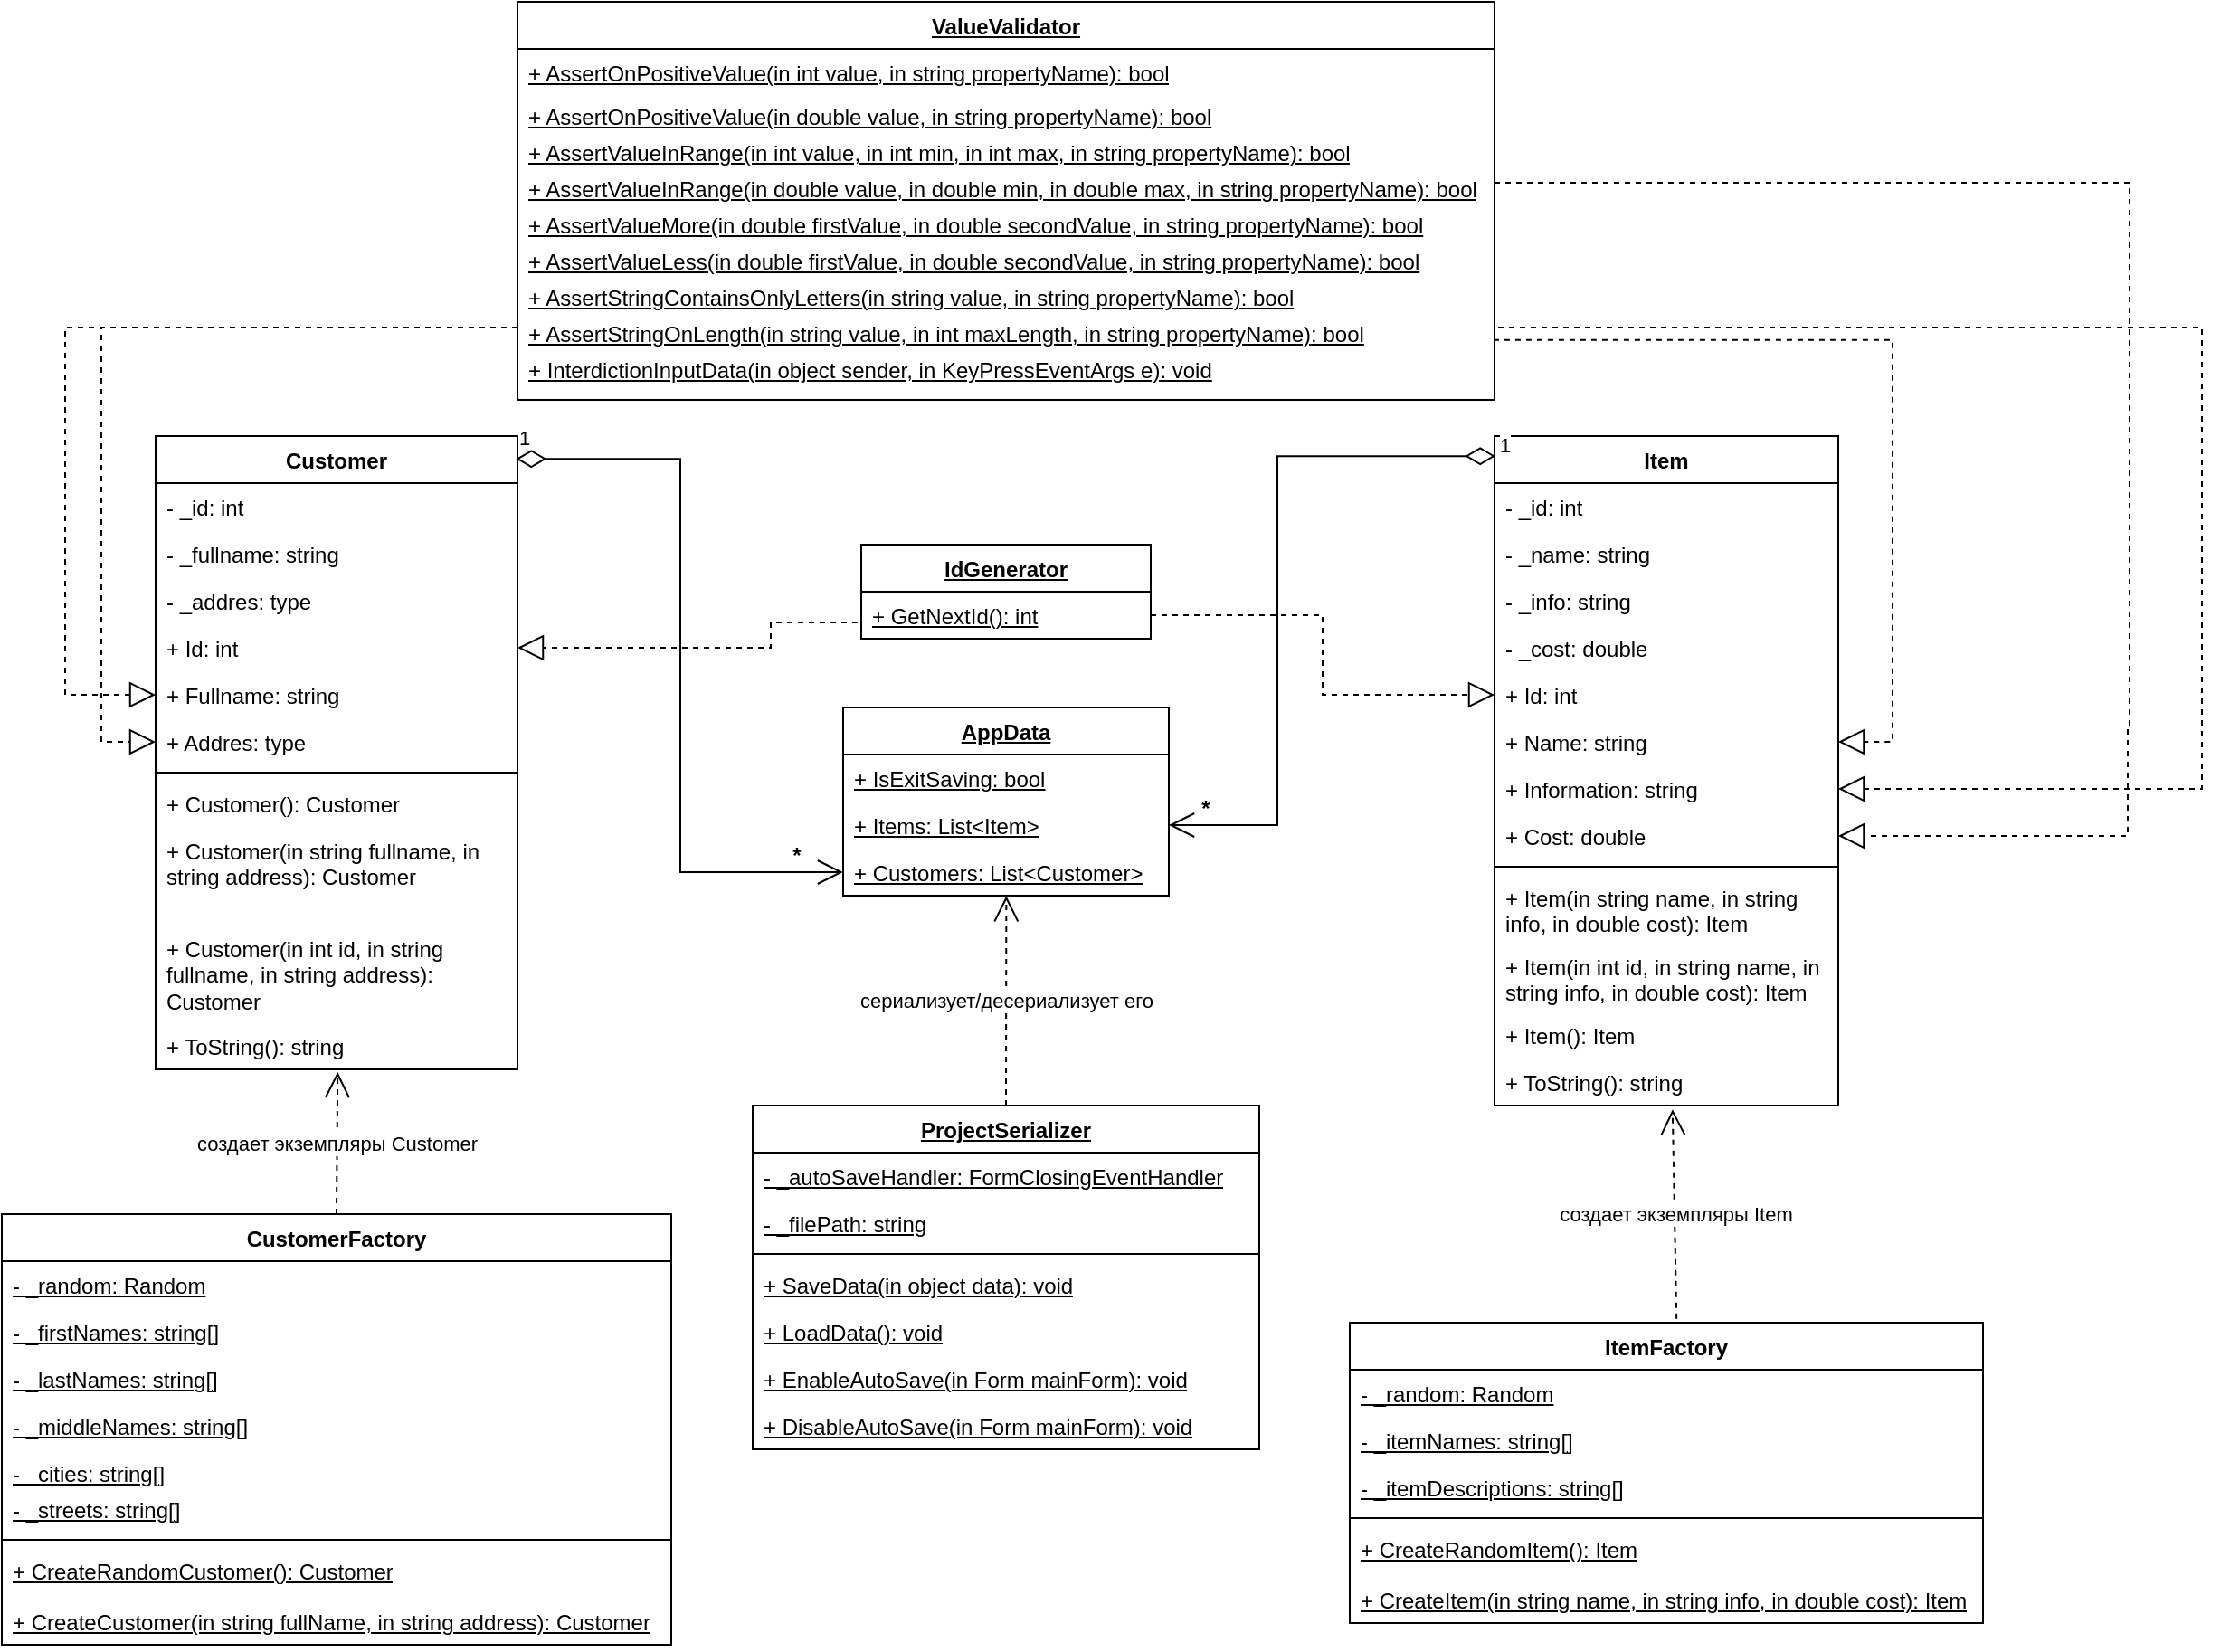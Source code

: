 <mxfile version="28.2.3">
  <diagram id="C5RBs43oDa-KdzZeNtuy" name="Page-1">
    <mxGraphModel dx="3177" dy="2463" grid="1" gridSize="10" guides="1" tooltips="1" connect="1" arrows="1" fold="1" page="1" pageScale="1" pageWidth="827" pageHeight="1169" math="0" shadow="0">
      <root>
        <mxCell id="WIyWlLk6GJQsqaUBKTNV-0" />
        <mxCell id="WIyWlLk6GJQsqaUBKTNV-1" parent="WIyWlLk6GJQsqaUBKTNV-0" />
        <mxCell id="MaV1uvMVQuwauOUnLtSE-0" value="Customer" style="swimlane;fontStyle=1;align=center;verticalAlign=top;childLayout=stackLayout;horizontal=1;startSize=26;horizontalStack=0;resizeParent=1;resizeParentMax=0;resizeLast=0;collapsible=1;marginBottom=0;whiteSpace=wrap;html=1;" parent="WIyWlLk6GJQsqaUBKTNV-1" vertex="1">
          <mxGeometry x="-170" width="200" height="350" as="geometry" />
        </mxCell>
        <mxCell id="MaV1uvMVQuwauOUnLtSE-1" value="- _id: int" style="text;strokeColor=none;fillColor=none;align=left;verticalAlign=top;spacingLeft=4;spacingRight=4;overflow=hidden;rotatable=0;points=[[0,0.5],[1,0.5]];portConstraint=eastwest;whiteSpace=wrap;html=1;" parent="MaV1uvMVQuwauOUnLtSE-0" vertex="1">
          <mxGeometry y="26" width="200" height="26" as="geometry" />
        </mxCell>
        <mxCell id="MaV1uvMVQuwauOUnLtSE-5" value="- _fullname: string" style="text;strokeColor=none;fillColor=none;align=left;verticalAlign=top;spacingLeft=4;spacingRight=4;overflow=hidden;rotatable=0;points=[[0,0.5],[1,0.5]];portConstraint=eastwest;whiteSpace=wrap;html=1;" parent="MaV1uvMVQuwauOUnLtSE-0" vertex="1">
          <mxGeometry y="52" width="200" height="26" as="geometry" />
        </mxCell>
        <mxCell id="MaV1uvMVQuwauOUnLtSE-37" value="- _addres: type" style="text;strokeColor=none;fillColor=none;align=left;verticalAlign=top;spacingLeft=4;spacingRight=4;overflow=hidden;rotatable=0;points=[[0,0.5],[1,0.5]];portConstraint=eastwest;whiteSpace=wrap;html=1;" parent="MaV1uvMVQuwauOUnLtSE-0" vertex="1">
          <mxGeometry y="78" width="200" height="26" as="geometry" />
        </mxCell>
        <mxCell id="MaV1uvMVQuwauOUnLtSE-39" value="+ Id: int" style="text;strokeColor=none;fillColor=none;align=left;verticalAlign=top;spacingLeft=4;spacingRight=4;overflow=hidden;rotatable=0;points=[[0,0.5],[1,0.5]];portConstraint=eastwest;whiteSpace=wrap;html=1;" parent="MaV1uvMVQuwauOUnLtSE-0" vertex="1">
          <mxGeometry y="104" width="200" height="26" as="geometry" />
        </mxCell>
        <mxCell id="MaV1uvMVQuwauOUnLtSE-40" value="+ Fullname: string" style="text;strokeColor=none;fillColor=none;align=left;verticalAlign=top;spacingLeft=4;spacingRight=4;overflow=hidden;rotatable=0;points=[[0,0.5],[1,0.5]];portConstraint=eastwest;whiteSpace=wrap;html=1;" parent="MaV1uvMVQuwauOUnLtSE-0" vertex="1">
          <mxGeometry y="130" width="200" height="26" as="geometry" />
        </mxCell>
        <mxCell id="MaV1uvMVQuwauOUnLtSE-6" value="+ Addres: type" style="text;strokeColor=none;fillColor=none;align=left;verticalAlign=top;spacingLeft=4;spacingRight=4;overflow=hidden;rotatable=0;points=[[0,0.5],[1,0.5]];portConstraint=eastwest;whiteSpace=wrap;html=1;" parent="MaV1uvMVQuwauOUnLtSE-0" vertex="1">
          <mxGeometry y="156" width="200" height="26" as="geometry" />
        </mxCell>
        <mxCell id="MaV1uvMVQuwauOUnLtSE-2" value="" style="line;strokeWidth=1;fillColor=none;align=left;verticalAlign=middle;spacingTop=-1;spacingLeft=3;spacingRight=3;rotatable=0;labelPosition=right;points=[];portConstraint=eastwest;strokeColor=inherit;" parent="MaV1uvMVQuwauOUnLtSE-0" vertex="1">
          <mxGeometry y="182" width="200" height="8" as="geometry" />
        </mxCell>
        <mxCell id="MaV1uvMVQuwauOUnLtSE-3" value="+ Customer(): Customer" style="text;strokeColor=none;fillColor=none;align=left;verticalAlign=top;spacingLeft=4;spacingRight=4;overflow=hidden;rotatable=0;points=[[0,0.5],[1,0.5]];portConstraint=eastwest;whiteSpace=wrap;html=1;" parent="MaV1uvMVQuwauOUnLtSE-0" vertex="1">
          <mxGeometry y="190" width="200" height="26" as="geometry" />
        </mxCell>
        <mxCell id="MaV1uvMVQuwauOUnLtSE-42" value="+ Customer(in string fullname, in string address): Customer" style="text;strokeColor=none;fillColor=none;align=left;verticalAlign=top;spacingLeft=4;spacingRight=4;overflow=hidden;rotatable=0;points=[[0,0.5],[1,0.5]];portConstraint=eastwest;whiteSpace=wrap;html=1;" parent="MaV1uvMVQuwauOUnLtSE-0" vertex="1">
          <mxGeometry y="216" width="200" height="54" as="geometry" />
        </mxCell>
        <mxCell id="MaV1uvMVQuwauOUnLtSE-43" value="+ Customer(in int id, in string fullname, in string address): Customer" style="text;strokeColor=none;fillColor=none;align=left;verticalAlign=top;spacingLeft=4;spacingRight=4;overflow=hidden;rotatable=0;points=[[0,0.5],[1,0.5]];portConstraint=eastwest;whiteSpace=wrap;html=1;" parent="MaV1uvMVQuwauOUnLtSE-0" vertex="1">
          <mxGeometry y="270" width="200" height="54" as="geometry" />
        </mxCell>
        <mxCell id="MaV1uvMVQuwauOUnLtSE-41" value="+ ToString(): string" style="text;strokeColor=none;fillColor=none;align=left;verticalAlign=top;spacingLeft=4;spacingRight=4;overflow=hidden;rotatable=0;points=[[0,0.5],[1,0.5]];portConstraint=eastwest;whiteSpace=wrap;html=1;" parent="MaV1uvMVQuwauOUnLtSE-0" vertex="1">
          <mxGeometry y="324" width="200" height="26" as="geometry" />
        </mxCell>
        <mxCell id="MaV1uvMVQuwauOUnLtSE-7" value="Item" style="swimlane;fontStyle=1;align=center;verticalAlign=top;childLayout=stackLayout;horizontal=1;startSize=26;horizontalStack=0;resizeParent=1;resizeParentMax=0;resizeLast=0;collapsible=1;marginBottom=0;whiteSpace=wrap;html=1;" parent="WIyWlLk6GJQsqaUBKTNV-1" vertex="1">
          <mxGeometry x="570" width="190" height="370" as="geometry" />
        </mxCell>
        <mxCell id="MaV1uvMVQuwauOUnLtSE-44" value="- _id: int" style="text;strokeColor=none;fillColor=none;align=left;verticalAlign=top;spacingLeft=4;spacingRight=4;overflow=hidden;rotatable=0;points=[[0,0.5],[1,0.5]];portConstraint=eastwest;whiteSpace=wrap;html=1;" parent="MaV1uvMVQuwauOUnLtSE-7" vertex="1">
          <mxGeometry y="26" width="190" height="26" as="geometry" />
        </mxCell>
        <mxCell id="MaV1uvMVQuwauOUnLtSE-46" value="- _name: string" style="text;strokeColor=none;fillColor=none;align=left;verticalAlign=top;spacingLeft=4;spacingRight=4;overflow=hidden;rotatable=0;points=[[0,0.5],[1,0.5]];portConstraint=eastwest;whiteSpace=wrap;html=1;" parent="MaV1uvMVQuwauOUnLtSE-7" vertex="1">
          <mxGeometry y="52" width="190" height="26" as="geometry" />
        </mxCell>
        <mxCell id="MaV1uvMVQuwauOUnLtSE-47" value="- _info: string" style="text;strokeColor=none;fillColor=none;align=left;verticalAlign=top;spacingLeft=4;spacingRight=4;overflow=hidden;rotatable=0;points=[[0,0.5],[1,0.5]];portConstraint=eastwest;whiteSpace=wrap;html=1;" parent="MaV1uvMVQuwauOUnLtSE-7" vertex="1">
          <mxGeometry y="78" width="190" height="26" as="geometry" />
        </mxCell>
        <mxCell id="MaV1uvMVQuwauOUnLtSE-45" value="- _cost: double" style="text;strokeColor=none;fillColor=none;align=left;verticalAlign=top;spacingLeft=4;spacingRight=4;overflow=hidden;rotatable=0;points=[[0,0.5],[1,0.5]];portConstraint=eastwest;whiteSpace=wrap;html=1;" parent="MaV1uvMVQuwauOUnLtSE-7" vertex="1">
          <mxGeometry y="104" width="190" height="26" as="geometry" />
        </mxCell>
        <mxCell id="MaV1uvMVQuwauOUnLtSE-48" value="+ Id: int" style="text;strokeColor=none;fillColor=none;align=left;verticalAlign=top;spacingLeft=4;spacingRight=4;overflow=hidden;rotatable=0;points=[[0,0.5],[1,0.5]];portConstraint=eastwest;whiteSpace=wrap;html=1;" parent="MaV1uvMVQuwauOUnLtSE-7" vertex="1">
          <mxGeometry y="130" width="190" height="26" as="geometry" />
        </mxCell>
        <mxCell id="MaV1uvMVQuwauOUnLtSE-49" value="+ Name: string" style="text;strokeColor=none;fillColor=none;align=left;verticalAlign=top;spacingLeft=4;spacingRight=4;overflow=hidden;rotatable=0;points=[[0,0.5],[1,0.5]];portConstraint=eastwest;whiteSpace=wrap;html=1;" parent="MaV1uvMVQuwauOUnLtSE-7" vertex="1">
          <mxGeometry y="156" width="190" height="26" as="geometry" />
        </mxCell>
        <mxCell id="MaV1uvMVQuwauOUnLtSE-50" value="+ Information: string" style="text;strokeColor=none;fillColor=none;align=left;verticalAlign=top;spacingLeft=4;spacingRight=4;overflow=hidden;rotatable=0;points=[[0,0.5],[1,0.5]];portConstraint=eastwest;whiteSpace=wrap;html=1;" parent="MaV1uvMVQuwauOUnLtSE-7" vertex="1">
          <mxGeometry y="182" width="190" height="26" as="geometry" />
        </mxCell>
        <mxCell id="MaV1uvMVQuwauOUnLtSE-51" value="+ Cost: double" style="text;strokeColor=none;fillColor=none;align=left;verticalAlign=top;spacingLeft=4;spacingRight=4;overflow=hidden;rotatable=0;points=[[0,0.5],[1,0.5]];portConstraint=eastwest;whiteSpace=wrap;html=1;" parent="MaV1uvMVQuwauOUnLtSE-7" vertex="1">
          <mxGeometry y="208" width="190" height="26" as="geometry" />
        </mxCell>
        <mxCell id="MaV1uvMVQuwauOUnLtSE-11" value="" style="line;strokeWidth=1;fillColor=none;align=left;verticalAlign=middle;spacingTop=-1;spacingLeft=3;spacingRight=3;rotatable=0;labelPosition=right;points=[];portConstraint=eastwest;strokeColor=inherit;" parent="MaV1uvMVQuwauOUnLtSE-7" vertex="1">
          <mxGeometry y="234" width="190" height="8" as="geometry" />
        </mxCell>
        <mxCell id="MaV1uvMVQuwauOUnLtSE-56" value="+ Item(in string name, in string info, in double cost): Item" style="text;strokeColor=none;fillColor=none;align=left;verticalAlign=top;spacingLeft=4;spacingRight=4;overflow=hidden;rotatable=0;points=[[0,0.5],[1,0.5]];portConstraint=eastwest;whiteSpace=wrap;html=1;" parent="MaV1uvMVQuwauOUnLtSE-7" vertex="1">
          <mxGeometry y="242" width="190" height="38" as="geometry" />
        </mxCell>
        <mxCell id="MaV1uvMVQuwauOUnLtSE-57" value="+ Item(in int id, in string name, in string info, in double cost): Item" style="text;strokeColor=none;fillColor=none;align=left;verticalAlign=top;spacingLeft=4;spacingRight=4;overflow=hidden;rotatable=0;points=[[0,0.5],[1,0.5]];portConstraint=eastwest;whiteSpace=wrap;html=1;" parent="MaV1uvMVQuwauOUnLtSE-7" vertex="1">
          <mxGeometry y="280" width="190" height="38" as="geometry" />
        </mxCell>
        <mxCell id="MaV1uvMVQuwauOUnLtSE-55" value="+ Item(): Item" style="text;strokeColor=none;fillColor=none;align=left;verticalAlign=top;spacingLeft=4;spacingRight=4;overflow=hidden;rotatable=0;points=[[0,0.5],[1,0.5]];portConstraint=eastwest;whiteSpace=wrap;html=1;" parent="MaV1uvMVQuwauOUnLtSE-7" vertex="1">
          <mxGeometry y="318" width="190" height="26" as="geometry" />
        </mxCell>
        <mxCell id="MaV1uvMVQuwauOUnLtSE-53" value="+ ToString(): string" style="text;strokeColor=none;fillColor=none;align=left;verticalAlign=top;spacingLeft=4;spacingRight=4;overflow=hidden;rotatable=0;points=[[0,0.5],[1,0.5]];portConstraint=eastwest;whiteSpace=wrap;html=1;" parent="MaV1uvMVQuwauOUnLtSE-7" vertex="1">
          <mxGeometry y="344" width="190" height="26" as="geometry" />
        </mxCell>
        <mxCell id="MaV1uvMVQuwauOUnLtSE-13" value="&lt;u&gt;IdGenerator&lt;/u&gt;" style="swimlane;fontStyle=1;align=center;verticalAlign=top;childLayout=stackLayout;horizontal=1;startSize=26;horizontalStack=0;resizeParent=1;resizeParentMax=0;resizeLast=0;collapsible=1;marginBottom=0;whiteSpace=wrap;html=1;" parent="WIyWlLk6GJQsqaUBKTNV-1" vertex="1">
          <mxGeometry x="220" y="60" width="160" height="52" as="geometry" />
        </mxCell>
        <mxCell id="MaV1uvMVQuwauOUnLtSE-18" value="+ GetNextId(): int" style="text;strokeColor=none;fillColor=none;align=left;verticalAlign=top;spacingLeft=4;spacingRight=4;overflow=hidden;rotatable=0;points=[[0,0.5],[1,0.5]];portConstraint=eastwest;whiteSpace=wrap;html=1;fontStyle=4" parent="MaV1uvMVQuwauOUnLtSE-13" vertex="1">
          <mxGeometry y="26" width="160" height="26" as="geometry" />
        </mxCell>
        <mxCell id="MaV1uvMVQuwauOUnLtSE-19" value="&lt;u&gt;AppData&lt;/u&gt;" style="swimlane;fontStyle=1;align=center;verticalAlign=top;childLayout=stackLayout;horizontal=1;startSize=26;horizontalStack=0;resizeParent=1;resizeParentMax=0;resizeLast=0;collapsible=1;marginBottom=0;whiteSpace=wrap;html=1;" parent="WIyWlLk6GJQsqaUBKTNV-1" vertex="1">
          <mxGeometry x="210" y="150" width="180" height="104" as="geometry" />
        </mxCell>
        <mxCell id="MaV1uvMVQuwauOUnLtSE-20" value="+ IsExitSaving: bool" style="text;strokeColor=none;fillColor=none;align=left;verticalAlign=top;spacingLeft=4;spacingRight=4;overflow=hidden;rotatable=0;points=[[0,0.5],[1,0.5]];portConstraint=eastwest;whiteSpace=wrap;html=1;fontStyle=4" parent="MaV1uvMVQuwauOUnLtSE-19" vertex="1">
          <mxGeometry y="26" width="180" height="26" as="geometry" />
        </mxCell>
        <mxCell id="MaV1uvMVQuwauOUnLtSE-21" value="+ Items: List&amp;lt;Item&amp;gt;" style="text;strokeColor=none;fillColor=none;align=left;verticalAlign=top;spacingLeft=4;spacingRight=4;overflow=hidden;rotatable=0;points=[[0,0.5],[1,0.5]];portConstraint=eastwest;whiteSpace=wrap;html=1;fontStyle=4" parent="MaV1uvMVQuwauOUnLtSE-19" vertex="1">
          <mxGeometry y="52" width="180" height="26" as="geometry" />
        </mxCell>
        <mxCell id="MaV1uvMVQuwauOUnLtSE-22" value="+ Customers: List&amp;lt;Customer&amp;gt;" style="text;strokeColor=none;fillColor=none;align=left;verticalAlign=top;spacingLeft=4;spacingRight=4;overflow=hidden;rotatable=0;points=[[0,0.5],[1,0.5]];portConstraint=eastwest;whiteSpace=wrap;html=1;fontStyle=4" parent="MaV1uvMVQuwauOUnLtSE-19" vertex="1">
          <mxGeometry y="78" width="180" height="26" as="geometry" />
        </mxCell>
        <mxCell id="MaV1uvMVQuwauOUnLtSE-25" value="&lt;u&gt;ValueValidator&lt;/u&gt;" style="swimlane;fontStyle=1;align=center;verticalAlign=top;childLayout=stackLayout;horizontal=1;startSize=26;horizontalStack=0;resizeParent=1;resizeParentMax=0;resizeLast=0;collapsible=1;marginBottom=0;whiteSpace=wrap;html=1;" parent="WIyWlLk6GJQsqaUBKTNV-1" vertex="1">
          <mxGeometry x="30" y="-240" width="540" height="220" as="geometry" />
        </mxCell>
        <mxCell id="MaV1uvMVQuwauOUnLtSE-59" value="&lt;u&gt;+ AssertOnPositiveValue(in int value, in string propertyName): bool&lt;/u&gt;" style="text;strokeColor=none;fillColor=none;align=left;verticalAlign=top;spacingLeft=4;spacingRight=4;overflow=hidden;rotatable=0;points=[[0,0.5],[1,0.5]];portConstraint=eastwest;whiteSpace=wrap;html=1;" parent="MaV1uvMVQuwauOUnLtSE-25" vertex="1">
          <mxGeometry y="26" width="540" height="24" as="geometry" />
        </mxCell>
        <mxCell id="MaV1uvMVQuwauOUnLtSE-60" value="+ AssertOnPositiveValue(in double value, in string propertyName): bool" style="text;strokeColor=none;fillColor=none;align=left;verticalAlign=top;spacingLeft=4;spacingRight=4;overflow=hidden;rotatable=0;points=[[0,0.5],[1,0.5]];portConstraint=eastwest;whiteSpace=wrap;html=1;fontStyle=4" parent="MaV1uvMVQuwauOUnLtSE-25" vertex="1">
          <mxGeometry y="50" width="540" height="20" as="geometry" />
        </mxCell>
        <mxCell id="MaV1uvMVQuwauOUnLtSE-61" value="+ AssertValueInRange(in int value, in int min, in int max, in string propertyName): bool" style="text;strokeColor=none;fillColor=none;align=left;verticalAlign=top;spacingLeft=4;spacingRight=4;overflow=hidden;rotatable=0;points=[[0,0.5],[1,0.5]];portConstraint=eastwest;whiteSpace=wrap;html=1;fontStyle=4" parent="MaV1uvMVQuwauOUnLtSE-25" vertex="1">
          <mxGeometry y="70" width="540" height="20" as="geometry" />
        </mxCell>
        <mxCell id="MaV1uvMVQuwauOUnLtSE-63" value="+ AssertValueInRange(in double value, in double min, in double max, in string propertyName): bool" style="text;strokeColor=none;fillColor=none;align=left;verticalAlign=top;spacingLeft=4;spacingRight=4;overflow=hidden;rotatable=0;points=[[0,0.5],[1,0.5]];portConstraint=eastwest;whiteSpace=wrap;html=1;fontStyle=4" parent="MaV1uvMVQuwauOUnLtSE-25" vertex="1">
          <mxGeometry y="90" width="540" height="20" as="geometry" />
        </mxCell>
        <mxCell id="MaV1uvMVQuwauOUnLtSE-64" value="+ AssertValueMore(in double firstValue, in double secondValue, in string propertyName): bool" style="text;strokeColor=none;fillColor=none;align=left;verticalAlign=top;spacingLeft=4;spacingRight=4;overflow=hidden;rotatable=0;points=[[0,0.5],[1,0.5]];portConstraint=eastwest;whiteSpace=wrap;html=1;fontStyle=4" parent="MaV1uvMVQuwauOUnLtSE-25" vertex="1">
          <mxGeometry y="110" width="540" height="20" as="geometry" />
        </mxCell>
        <mxCell id="MaV1uvMVQuwauOUnLtSE-66" value="+ AssertValueLess(in double firstValue, in double secondValue, in string propertyName): bool" style="text;strokeColor=none;fillColor=none;align=left;verticalAlign=top;spacingLeft=4;spacingRight=4;overflow=hidden;rotatable=0;points=[[0,0.5],[1,0.5]];portConstraint=eastwest;whiteSpace=wrap;html=1;fontStyle=4" parent="MaV1uvMVQuwauOUnLtSE-25" vertex="1">
          <mxGeometry y="130" width="540" height="20" as="geometry" />
        </mxCell>
        <mxCell id="MaV1uvMVQuwauOUnLtSE-65" value="+ AssertStringContainsOnlyLetters(in string value, in string propertyName): bool" style="text;strokeColor=none;fillColor=none;align=left;verticalAlign=top;spacingLeft=4;spacingRight=4;overflow=hidden;rotatable=0;points=[[0,0.5],[1,0.5]];portConstraint=eastwest;whiteSpace=wrap;html=1;fontStyle=4" parent="MaV1uvMVQuwauOUnLtSE-25" vertex="1">
          <mxGeometry y="150" width="540" height="20" as="geometry" />
        </mxCell>
        <mxCell id="MaV1uvMVQuwauOUnLtSE-62" value="+ AssertStringOnLength(in string value, in int maxLength, in string propertyName): bool" style="text;strokeColor=none;fillColor=none;align=left;verticalAlign=top;spacingLeft=4;spacingRight=4;overflow=hidden;rotatable=0;points=[[0,0.5],[1,0.5]];portConstraint=eastwest;whiteSpace=wrap;html=1;fontStyle=4" parent="MaV1uvMVQuwauOUnLtSE-25" vertex="1">
          <mxGeometry y="170" width="540" height="20" as="geometry" />
        </mxCell>
        <mxCell id="MaV1uvMVQuwauOUnLtSE-30" value="+ InterdictionInputData(in object sender, in KeyPressEventArgs e): void" style="text;strokeColor=none;fillColor=none;align=left;verticalAlign=top;spacingLeft=4;spacingRight=4;overflow=hidden;rotatable=0;points=[[0,0.5],[1,0.5]];portConstraint=eastwest;whiteSpace=wrap;html=1;fontStyle=4" parent="MaV1uvMVQuwauOUnLtSE-25" vertex="1">
          <mxGeometry y="190" width="540" height="30" as="geometry" />
        </mxCell>
        <mxCell id="MaV1uvMVQuwauOUnLtSE-31" value="&lt;u&gt;ProjectSerializer&lt;/u&gt;" style="swimlane;fontStyle=1;align=center;verticalAlign=top;childLayout=stackLayout;horizontal=1;startSize=26;horizontalStack=0;resizeParent=1;resizeParentMax=0;resizeLast=0;collapsible=1;marginBottom=0;whiteSpace=wrap;html=1;" parent="WIyWlLk6GJQsqaUBKTNV-1" vertex="1">
          <mxGeometry x="160" y="370" width="280" height="190" as="geometry" />
        </mxCell>
        <mxCell id="MaV1uvMVQuwauOUnLtSE-32" value="- _autoSaveHandler: FormClosingEventHandler" style="text;strokeColor=none;fillColor=none;align=left;verticalAlign=top;spacingLeft=4;spacingRight=4;overflow=hidden;rotatable=0;points=[[0,0.5],[1,0.5]];portConstraint=eastwest;whiteSpace=wrap;html=1;fontStyle=4" parent="MaV1uvMVQuwauOUnLtSE-31" vertex="1">
          <mxGeometry y="26" width="280" height="26" as="geometry" />
        </mxCell>
        <mxCell id="MaV1uvMVQuwauOUnLtSE-33" value="- _filePath: string" style="text;strokeColor=none;fillColor=none;align=left;verticalAlign=top;spacingLeft=4;spacingRight=4;overflow=hidden;rotatable=0;points=[[0,0.5],[1,0.5]];portConstraint=eastwest;whiteSpace=wrap;html=1;fontStyle=4" parent="MaV1uvMVQuwauOUnLtSE-31" vertex="1">
          <mxGeometry y="52" width="280" height="26" as="geometry" />
        </mxCell>
        <mxCell id="MaV1uvMVQuwauOUnLtSE-35" value="" style="line;strokeWidth=1;fillColor=none;align=left;verticalAlign=middle;spacingTop=-1;spacingLeft=3;spacingRight=3;rotatable=0;labelPosition=right;points=[];portConstraint=eastwest;strokeColor=inherit;" parent="MaV1uvMVQuwauOUnLtSE-31" vertex="1">
          <mxGeometry y="78" width="280" height="8" as="geometry" />
        </mxCell>
        <mxCell id="MaV1uvMVQuwauOUnLtSE-68" value="+ SaveData(in object data): void" style="text;strokeColor=none;fillColor=none;align=left;verticalAlign=top;spacingLeft=4;spacingRight=4;overflow=hidden;rotatable=0;points=[[0,0.5],[1,0.5]];portConstraint=eastwest;whiteSpace=wrap;html=1;fontStyle=4" parent="MaV1uvMVQuwauOUnLtSE-31" vertex="1">
          <mxGeometry y="86" width="280" height="26" as="geometry" />
        </mxCell>
        <mxCell id="MaV1uvMVQuwauOUnLtSE-67" value="+ LoadData(): void" style="text;strokeColor=none;fillColor=none;align=left;verticalAlign=top;spacingLeft=4;spacingRight=4;overflow=hidden;rotatable=0;points=[[0,0.5],[1,0.5]];portConstraint=eastwest;whiteSpace=wrap;html=1;fontStyle=4" parent="MaV1uvMVQuwauOUnLtSE-31" vertex="1">
          <mxGeometry y="112" width="280" height="26" as="geometry" />
        </mxCell>
        <mxCell id="MaV1uvMVQuwauOUnLtSE-36" value="+ EnableAutoSave(in Form mainForm): void" style="text;strokeColor=none;fillColor=none;align=left;verticalAlign=top;spacingLeft=4;spacingRight=4;overflow=hidden;rotatable=0;points=[[0,0.5],[1,0.5]];portConstraint=eastwest;whiteSpace=wrap;html=1;fontStyle=4" parent="MaV1uvMVQuwauOUnLtSE-31" vertex="1">
          <mxGeometry y="138" width="280" height="26" as="geometry" />
        </mxCell>
        <mxCell id="MaV1uvMVQuwauOUnLtSE-70" value="+ DisableAutoSave(in Form mainForm): void" style="text;strokeColor=none;fillColor=none;align=left;verticalAlign=top;spacingLeft=4;spacingRight=4;overflow=hidden;rotatable=0;points=[[0,0.5],[1,0.5]];portConstraint=eastwest;whiteSpace=wrap;html=1;fontStyle=4" parent="MaV1uvMVQuwauOUnLtSE-31" vertex="1">
          <mxGeometry y="164" width="280" height="26" as="geometry" />
        </mxCell>
        <mxCell id="MaV1uvMVQuwauOUnLtSE-76" value="сериализует/десериализует его" style="endArrow=open;endSize=12;dashed=1;html=1;rounded=0;exitX=0.5;exitY=0;exitDx=0;exitDy=0;entryX=0.501;entryY=1.005;entryDx=0;entryDy=0;entryPerimeter=0;" parent="WIyWlLk6GJQsqaUBKTNV-1" source="MaV1uvMVQuwauOUnLtSE-31" target="MaV1uvMVQuwauOUnLtSE-22" edge="1">
          <mxGeometry width="160" relative="1" as="geometry">
            <mxPoint x="180" y="230" as="sourcePoint" />
            <mxPoint x="340" y="230" as="targetPoint" />
          </mxGeometry>
        </mxCell>
        <mxCell id="MaV1uvMVQuwauOUnLtSE-77" value="1" style="endArrow=open;html=1;endSize=12;startArrow=diamondThin;startSize=14;startFill=0;edgeStyle=orthogonalEdgeStyle;align=left;verticalAlign=bottom;rounded=0;entryX=0;entryY=0.5;entryDx=0;entryDy=0;exitX=0.996;exitY=0.036;exitDx=0;exitDy=0;exitPerimeter=0;" parent="WIyWlLk6GJQsqaUBKTNV-1" source="MaV1uvMVQuwauOUnLtSE-0" target="MaV1uvMVQuwauOUnLtSE-22" edge="1">
          <mxGeometry x="-1" y="3" relative="1" as="geometry">
            <mxPoint x="30" y="40" as="sourcePoint" />
            <mxPoint x="190" y="40" as="targetPoint" />
            <Array as="points">
              <mxPoint x="120" y="13" />
              <mxPoint x="120" y="241" />
            </Array>
          </mxGeometry>
        </mxCell>
        <mxCell id="MaV1uvMVQuwauOUnLtSE-78" value="*" style="text;align=center;fontStyle=1;verticalAlign=middle;spacingLeft=3;spacingRight=3;strokeColor=none;rotatable=0;points=[[0,0.5],[1,0.5]];portConstraint=eastwest;html=1;" parent="WIyWlLk6GJQsqaUBKTNV-1" vertex="1">
          <mxGeometry x="144" y="219" width="80" height="26" as="geometry" />
        </mxCell>
        <mxCell id="MaV1uvMVQuwauOUnLtSE-79" value="1" style="endArrow=open;html=1;endSize=12;startArrow=diamondThin;startSize=14;startFill=0;edgeStyle=orthogonalEdgeStyle;align=left;verticalAlign=bottom;rounded=0;entryX=1;entryY=0.5;entryDx=0;entryDy=0;exitX=0.003;exitY=0.03;exitDx=0;exitDy=0;exitPerimeter=0;" parent="WIyWlLk6GJQsqaUBKTNV-1" source="MaV1uvMVQuwauOUnLtSE-7" target="MaV1uvMVQuwauOUnLtSE-21" edge="1">
          <mxGeometry x="-1" y="3" relative="1" as="geometry">
            <mxPoint x="120" y="60" as="sourcePoint" />
            <mxPoint x="300" y="261" as="targetPoint" />
            <Array as="points">
              <mxPoint x="450" y="11" />
              <mxPoint x="450" y="215" />
            </Array>
            <mxPoint as="offset" />
          </mxGeometry>
        </mxCell>
        <mxCell id="MaV1uvMVQuwauOUnLtSE-80" value="*" style="text;align=center;fontStyle=1;verticalAlign=middle;spacingLeft=3;spacingRight=3;strokeColor=none;rotatable=0;points=[[0,0.5],[1,0.5]];portConstraint=eastwest;html=1;" parent="WIyWlLk6GJQsqaUBKTNV-1" vertex="1">
          <mxGeometry x="370" y="193" width="80" height="26" as="geometry" />
        </mxCell>
        <mxCell id="MaV1uvMVQuwauOUnLtSE-81" value="" style="endArrow=block;dashed=1;endFill=0;endSize=12;html=1;rounded=0;exitX=0;exitY=0.5;exitDx=0;exitDy=0;entryX=0;entryY=0.5;entryDx=0;entryDy=0;edgeStyle=orthogonalEdgeStyle;" parent="WIyWlLk6GJQsqaUBKTNV-1" source="MaV1uvMVQuwauOUnLtSE-62" target="MaV1uvMVQuwauOUnLtSE-40" edge="1">
          <mxGeometry width="160" relative="1" as="geometry">
            <mxPoint x="-30" y="-60" as="sourcePoint" />
            <mxPoint x="450" y="90" as="targetPoint" />
            <Array as="points">
              <mxPoint x="-220" y="-60" />
              <mxPoint x="-220" y="143" />
            </Array>
          </mxGeometry>
        </mxCell>
        <mxCell id="MaV1uvMVQuwauOUnLtSE-83" value="" style="endArrow=block;dashed=1;endFill=0;endSize=12;html=1;rounded=0;entryX=0;entryY=0.5;entryDx=0;entryDy=0;edgeStyle=orthogonalEdgeStyle;" parent="WIyWlLk6GJQsqaUBKTNV-1" target="MaV1uvMVQuwauOUnLtSE-6" edge="1">
          <mxGeometry width="160" relative="1" as="geometry">
            <mxPoint x="30" y="-60" as="sourcePoint" />
            <mxPoint x="-20" y="143" as="targetPoint" />
            <Array as="points">
              <mxPoint x="-200" y="-60" />
              <mxPoint x="-200" y="169" />
            </Array>
          </mxGeometry>
        </mxCell>
        <mxCell id="MaV1uvMVQuwauOUnLtSE-84" value="" style="endArrow=block;dashed=1;endFill=0;endSize=12;html=1;rounded=0;exitX=0.999;exitY=0.843;exitDx=0;exitDy=0;exitPerimeter=0;edgeStyle=orthogonalEdgeStyle;entryX=1;entryY=0.5;entryDx=0;entryDy=0;" parent="WIyWlLk6GJQsqaUBKTNV-1" source="MaV1uvMVQuwauOUnLtSE-62" target="MaV1uvMVQuwauOUnLtSE-49" edge="1">
          <mxGeometry width="160" relative="1" as="geometry">
            <mxPoint x="290" y="90" as="sourcePoint" />
            <mxPoint x="450" y="90" as="targetPoint" />
            <Array as="points">
              <mxPoint x="790" y="-53" />
              <mxPoint x="790" y="169" />
            </Array>
          </mxGeometry>
        </mxCell>
        <mxCell id="MaV1uvMVQuwauOUnLtSE-85" value="" style="endArrow=block;dashed=1;endFill=0;endSize=12;html=1;rounded=0;edgeStyle=orthogonalEdgeStyle;entryX=1;entryY=0.5;entryDx=0;entryDy=0;" parent="WIyWlLk6GJQsqaUBKTNV-1" target="MaV1uvMVQuwauOUnLtSE-50" edge="1">
          <mxGeometry width="160" relative="1" as="geometry">
            <mxPoint x="570" y="-50" as="sourcePoint" />
            <mxPoint x="931" y="162" as="targetPoint" />
            <Array as="points">
              <mxPoint x="570" y="-60" />
              <mxPoint x="961" y="-60" />
              <mxPoint x="961" y="195" />
            </Array>
          </mxGeometry>
        </mxCell>
        <mxCell id="MaV1uvMVQuwauOUnLtSE-87" value="" style="endArrow=block;dashed=1;endFill=0;endSize=12;html=1;rounded=0;exitX=1;exitY=0.5;exitDx=0;exitDy=0;edgeStyle=orthogonalEdgeStyle;entryX=1;entryY=0.5;entryDx=0;entryDy=0;" parent="WIyWlLk6GJQsqaUBKTNV-1" source="MaV1uvMVQuwauOUnLtSE-63" target="MaV1uvMVQuwauOUnLtSE-51" edge="1">
          <mxGeometry width="160" relative="1" as="geometry">
            <mxPoint x="700" y="-60" as="sourcePoint" />
            <mxPoint x="891" y="162" as="targetPoint" />
            <Array as="points">
              <mxPoint x="921" y="-140" />
              <mxPoint x="921" y="162" />
              <mxPoint x="920" y="162" />
              <mxPoint x="920" y="221" />
            </Array>
          </mxGeometry>
        </mxCell>
        <mxCell id="MaV1uvMVQuwauOUnLtSE-88" value="" style="endArrow=block;dashed=1;endFill=0;endSize=12;html=1;rounded=0;exitX=1;exitY=0.5;exitDx=0;exitDy=0;entryX=0;entryY=0.5;entryDx=0;entryDy=0;edgeStyle=orthogonalEdgeStyle;" parent="WIyWlLk6GJQsqaUBKTNV-1" source="MaV1uvMVQuwauOUnLtSE-18" target="MaV1uvMVQuwauOUnLtSE-48" edge="1">
          <mxGeometry width="160" relative="1" as="geometry">
            <mxPoint x="50" y="210" as="sourcePoint" />
            <mxPoint x="210" y="210" as="targetPoint" />
          </mxGeometry>
        </mxCell>
        <mxCell id="MaV1uvMVQuwauOUnLtSE-89" value="" style="endArrow=block;dashed=1;endFill=0;endSize=12;html=1;rounded=0;exitX=0;exitY=0.5;exitDx=0;exitDy=0;entryX=1;entryY=0.5;entryDx=0;entryDy=0;edgeStyle=orthogonalEdgeStyle;" parent="WIyWlLk6GJQsqaUBKTNV-1" source="MaV1uvMVQuwauOUnLtSE-18" target="MaV1uvMVQuwauOUnLtSE-39" edge="1">
          <mxGeometry width="160" relative="1" as="geometry">
            <mxPoint x="410" y="100" as="sourcePoint" />
            <mxPoint x="600" y="140" as="targetPoint" />
            <Array as="points">
              <mxPoint x="170" y="103" />
              <mxPoint x="170" y="117" />
            </Array>
          </mxGeometry>
        </mxCell>
        <mxCell id="4C8Gt9x40pI_a9fdSZiz-0" value="ItemFactory" style="swimlane;fontStyle=1;align=center;verticalAlign=top;childLayout=stackLayout;horizontal=1;startSize=26;horizontalStack=0;resizeParent=1;resizeParentMax=0;resizeLast=0;collapsible=1;marginBottom=0;whiteSpace=wrap;html=1;" parent="WIyWlLk6GJQsqaUBKTNV-1" vertex="1">
          <mxGeometry x="490" y="490" width="350" height="166" as="geometry" />
        </mxCell>
        <mxCell id="4C8Gt9x40pI_a9fdSZiz-1" value="- _random: Random" style="text;strokeColor=none;fillColor=none;align=left;verticalAlign=top;spacingLeft=4;spacingRight=4;overflow=hidden;rotatable=0;points=[[0,0.5],[1,0.5]];portConstraint=eastwest;whiteSpace=wrap;html=1;fontStyle=4" parent="4C8Gt9x40pI_a9fdSZiz-0" vertex="1">
          <mxGeometry y="26" width="350" height="26" as="geometry" />
        </mxCell>
        <mxCell id="4C8Gt9x40pI_a9fdSZiz-2" value="- _itemNames: string[]" style="text;strokeColor=none;fillColor=none;align=left;verticalAlign=top;spacingLeft=4;spacingRight=4;overflow=hidden;rotatable=0;points=[[0,0.5],[1,0.5]];portConstraint=eastwest;whiteSpace=wrap;html=1;fontStyle=4" parent="4C8Gt9x40pI_a9fdSZiz-0" vertex="1">
          <mxGeometry y="52" width="350" height="26" as="geometry" />
        </mxCell>
        <mxCell id="4C8Gt9x40pI_a9fdSZiz-3" value="- _itemDescriptions: string[]" style="text;strokeColor=none;fillColor=none;align=left;verticalAlign=top;spacingLeft=4;spacingRight=4;overflow=hidden;rotatable=0;points=[[0,0.5],[1,0.5]];portConstraint=eastwest;whiteSpace=wrap;html=1;fontStyle=4" parent="4C8Gt9x40pI_a9fdSZiz-0" vertex="1">
          <mxGeometry y="78" width="350" height="26" as="geometry" />
        </mxCell>
        <mxCell id="4C8Gt9x40pI_a9fdSZiz-9" value="" style="line;strokeWidth=1;fillColor=none;align=left;verticalAlign=middle;spacingTop=-1;spacingLeft=3;spacingRight=3;rotatable=0;labelPosition=right;points=[];portConstraint=eastwest;strokeColor=inherit;" parent="4C8Gt9x40pI_a9fdSZiz-0" vertex="1">
          <mxGeometry y="104" width="350" height="8" as="geometry" />
        </mxCell>
        <mxCell id="4C8Gt9x40pI_a9fdSZiz-10" value="+ CreateRandomItem(): Item" style="text;strokeColor=none;fillColor=none;align=left;verticalAlign=top;spacingLeft=4;spacingRight=4;overflow=hidden;rotatable=0;points=[[0,0.5],[1,0.5]];portConstraint=eastwest;whiteSpace=wrap;html=1;fontStyle=4" parent="4C8Gt9x40pI_a9fdSZiz-0" vertex="1">
          <mxGeometry y="112" width="350" height="28" as="geometry" />
        </mxCell>
        <mxCell id="4C8Gt9x40pI_a9fdSZiz-12" value="+ CreateItem(in string name, in string info, in double cost): Item" style="text;strokeColor=none;fillColor=none;align=left;verticalAlign=top;spacingLeft=4;spacingRight=4;overflow=hidden;rotatable=0;points=[[0,0.5],[1,0.5]];portConstraint=eastwest;whiteSpace=wrap;html=1;fontStyle=4" parent="4C8Gt9x40pI_a9fdSZiz-0" vertex="1">
          <mxGeometry y="140" width="350" height="26" as="geometry" />
        </mxCell>
        <mxCell id="4C8Gt9x40pI_a9fdSZiz-14" value="CustomerFactory" style="swimlane;fontStyle=1;align=center;verticalAlign=top;childLayout=stackLayout;horizontal=1;startSize=26;horizontalStack=0;resizeParent=1;resizeParentMax=0;resizeLast=0;collapsible=1;marginBottom=0;whiteSpace=wrap;html=1;" parent="WIyWlLk6GJQsqaUBKTNV-1" vertex="1">
          <mxGeometry x="-255" y="430" width="370" height="238" as="geometry" />
        </mxCell>
        <mxCell id="4C8Gt9x40pI_a9fdSZiz-15" value="- _random: Random" style="text;strokeColor=none;fillColor=none;align=left;verticalAlign=top;spacingLeft=4;spacingRight=4;overflow=hidden;rotatable=0;points=[[0,0.5],[1,0.5]];portConstraint=eastwest;whiteSpace=wrap;html=1;fontStyle=4" parent="4C8Gt9x40pI_a9fdSZiz-14" vertex="1">
          <mxGeometry y="26" width="370" height="26" as="geometry" />
        </mxCell>
        <mxCell id="4C8Gt9x40pI_a9fdSZiz-16" value="- _firstNames: string[]" style="text;strokeColor=none;fillColor=none;align=left;verticalAlign=top;spacingLeft=4;spacingRight=4;overflow=hidden;rotatable=0;points=[[0,0.5],[1,0.5]];portConstraint=eastwest;whiteSpace=wrap;html=1;fontStyle=4" parent="4C8Gt9x40pI_a9fdSZiz-14" vertex="1">
          <mxGeometry y="52" width="370" height="26" as="geometry" />
        </mxCell>
        <mxCell id="4C8Gt9x40pI_a9fdSZiz-22" value="- _lastNames: string[]" style="text;strokeColor=none;fillColor=none;align=left;verticalAlign=top;spacingLeft=4;spacingRight=4;overflow=hidden;rotatable=0;points=[[0,0.5],[1,0.5]];portConstraint=eastwest;whiteSpace=wrap;html=1;fontStyle=4" parent="4C8Gt9x40pI_a9fdSZiz-14" vertex="1">
          <mxGeometry y="78" width="370" height="26" as="geometry" />
        </mxCell>
        <mxCell id="4C8Gt9x40pI_a9fdSZiz-23" value="- _middleNames: string[]" style="text;strokeColor=none;fillColor=none;align=left;verticalAlign=top;spacingLeft=4;spacingRight=4;overflow=hidden;rotatable=0;points=[[0,0.5],[1,0.5]];portConstraint=eastwest;whiteSpace=wrap;html=1;fontStyle=4" parent="4C8Gt9x40pI_a9fdSZiz-14" vertex="1">
          <mxGeometry y="104" width="370" height="26" as="geometry" />
        </mxCell>
        <mxCell id="4C8Gt9x40pI_a9fdSZiz-17" value="- _cities: string[]" style="text;strokeColor=none;fillColor=none;align=left;verticalAlign=top;spacingLeft=4;spacingRight=4;overflow=hidden;rotatable=0;points=[[0,0.5],[1,0.5]];portConstraint=eastwest;whiteSpace=wrap;html=1;fontStyle=4" parent="4C8Gt9x40pI_a9fdSZiz-14" vertex="1">
          <mxGeometry y="130" width="370" height="20" as="geometry" />
        </mxCell>
        <mxCell id="4C8Gt9x40pI_a9fdSZiz-24" value="- _streets: string[]" style="text;strokeColor=none;fillColor=none;align=left;verticalAlign=top;spacingLeft=4;spacingRight=4;overflow=hidden;rotatable=0;points=[[0,0.5],[1,0.5]];portConstraint=eastwest;whiteSpace=wrap;html=1;fontStyle=4" parent="4C8Gt9x40pI_a9fdSZiz-14" vertex="1">
          <mxGeometry y="150" width="370" height="26" as="geometry" />
        </mxCell>
        <mxCell id="4C8Gt9x40pI_a9fdSZiz-18" value="" style="line;strokeWidth=1;fillColor=none;align=left;verticalAlign=middle;spacingTop=-1;spacingLeft=3;spacingRight=3;rotatable=0;labelPosition=right;points=[];portConstraint=eastwest;strokeColor=inherit;" parent="4C8Gt9x40pI_a9fdSZiz-14" vertex="1">
          <mxGeometry y="176" width="370" height="8" as="geometry" />
        </mxCell>
        <mxCell id="4C8Gt9x40pI_a9fdSZiz-19" value="+ CreateRandomCustomer(): Customer" style="text;strokeColor=none;fillColor=none;align=left;verticalAlign=top;spacingLeft=4;spacingRight=4;overflow=hidden;rotatable=0;points=[[0,0.5],[1,0.5]];portConstraint=eastwest;whiteSpace=wrap;html=1;fontStyle=4" parent="4C8Gt9x40pI_a9fdSZiz-14" vertex="1">
          <mxGeometry y="184" width="370" height="28" as="geometry" />
        </mxCell>
        <mxCell id="4C8Gt9x40pI_a9fdSZiz-21" value="+ CreateCustomer(in string fullName, in string address): Customer" style="text;strokeColor=none;fillColor=none;align=left;verticalAlign=top;spacingLeft=4;spacingRight=4;overflow=hidden;rotatable=0;points=[[0,0.5],[1,0.5]];portConstraint=eastwest;whiteSpace=wrap;html=1;fontStyle=4" parent="4C8Gt9x40pI_a9fdSZiz-14" vertex="1">
          <mxGeometry y="212" width="370" height="26" as="geometry" />
        </mxCell>
        <mxCell id="4C8Gt9x40pI_a9fdSZiz-25" value="создает экземпляры Customer" style="endArrow=open;endSize=12;dashed=1;html=1;rounded=0;exitX=0.5;exitY=0;exitDx=0;exitDy=0;entryX=0.503;entryY=1.055;entryDx=0;entryDy=0;entryPerimeter=0;" parent="WIyWlLk6GJQsqaUBKTNV-1" source="4C8Gt9x40pI_a9fdSZiz-14" target="MaV1uvMVQuwauOUnLtSE-41" edge="1">
          <mxGeometry width="160" relative="1" as="geometry">
            <mxPoint x="-30" y="516" as="sourcePoint" />
            <mxPoint x="-30" y="400" as="targetPoint" />
          </mxGeometry>
        </mxCell>
        <mxCell id="4C8Gt9x40pI_a9fdSZiz-26" value="создает экземпляры Item" style="endArrow=open;endSize=12;dashed=1;html=1;rounded=0;exitX=0.516;exitY=-0.013;exitDx=0;exitDy=0;entryX=0.518;entryY=1.081;entryDx=0;entryDy=0;entryPerimeter=0;exitPerimeter=0;" parent="WIyWlLk6GJQsqaUBKTNV-1" source="4C8Gt9x40pI_a9fdSZiz-0" target="MaV1uvMVQuwauOUnLtSE-53" edge="1">
          <mxGeometry width="160" relative="1" as="geometry">
            <mxPoint x="600" y="469" as="sourcePoint" />
            <mxPoint x="601" y="390" as="targetPoint" />
          </mxGeometry>
        </mxCell>
      </root>
    </mxGraphModel>
  </diagram>
</mxfile>
